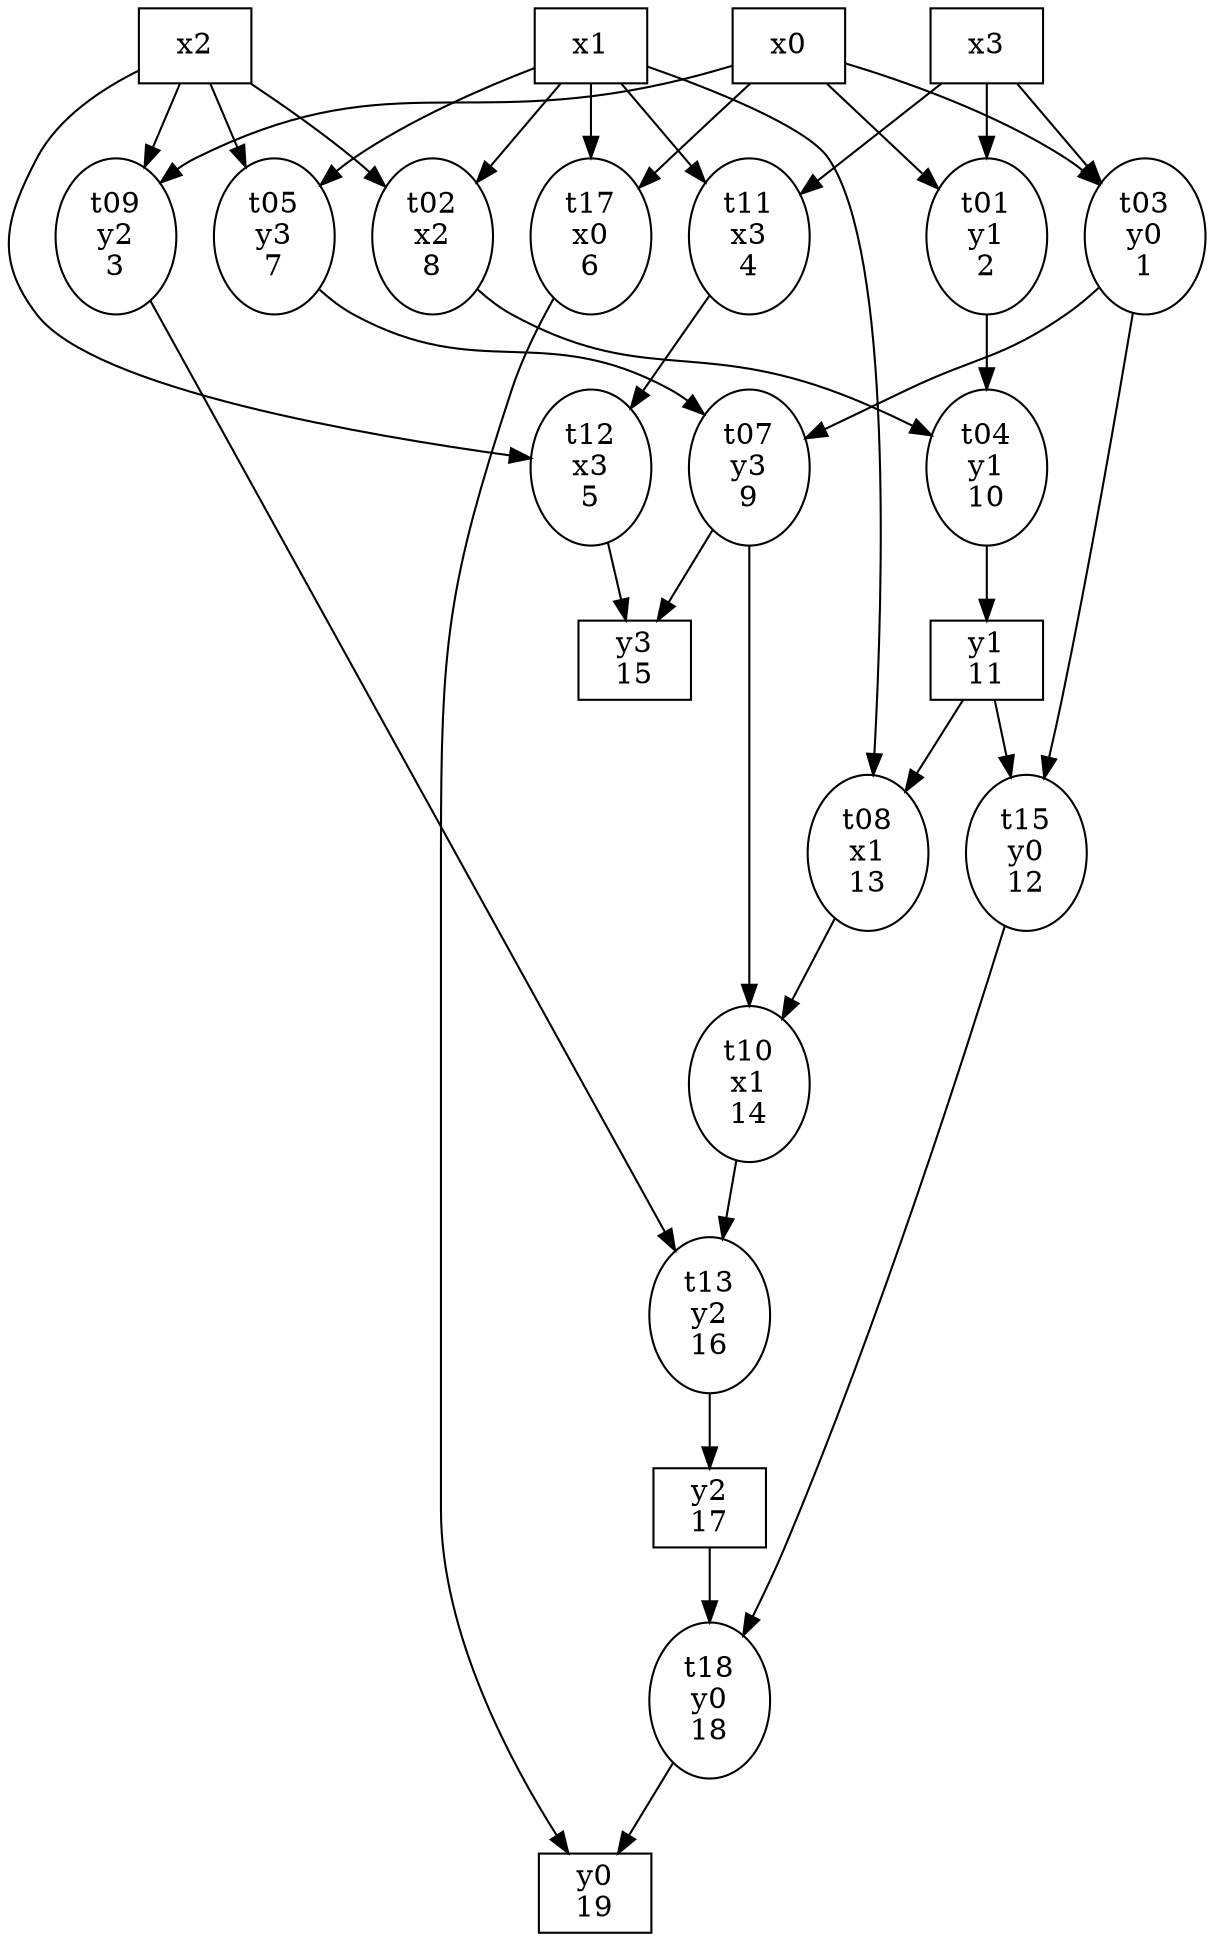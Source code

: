strict digraph sbox6 {
  x0 [shape=box];
  x1 [shape=box];
  x2 [shape=box];
  x3 [shape=box];

  t03 [label="\N\ny0\n1"];
  t01 [label="\N\ny1\n2"];
  t09 [label="\N\ny2\n3"];
  t11 [label="\N\nx3\n4"];
  t12 [label="\N\nx3\n5"];
  t17 [label="\N\nx0\n6"];
  t05 [label="\N\ny3\n7"];
  t02 [label="\N\nx2\n8"];
  t07 [label="\N\ny3\n9"];
  t04 [label="\N\ny1\n10"];
  y1  [label="\N\n11", shape=box];
  t15 [label="\N\ny0\n12"];
  t08 [label="\N\nx1\n13"];
  t10 [label="\N\nx1\n14"];
  y3  [label="\N\n15", shape=box];
  t13 [label="\N\ny2\n16"];
  y2  [label="\N\n17", shape=box];
  t18 [label="\N\ny0\n18"];
  y0  [label="\N\n19", shape=box];

  x0  -> t01; x3  -> t01;  // t01 = x0  & x3;
  x1  -> t02; x2  -> t02;  // t02 = x1  ^ x2;
  x0  -> t03; x3  -> t03;  // t03 = x0  ^ x3;
  t01 -> t04; t02 -> t04;  // t04 = t01 ^ t02;
  x1  -> t05; x2  -> t05;  // t05 = x1  | x2;
  t04 -> y1;               // y1  =     ~ t04;
  t03 -> t07; t05 -> t07;  // t07 = t03 & t05;
  x1  -> t08; y1  -> t08;  // t08 = x1  & y1;
  x0  -> t09; x2  -> t09;  // t09 = x0  | x2;
  t07 -> t10; t08 -> t10;  // t10 = t07 ^ t08;
  x1  -> t11; x3  -> t11;  // t11 = x1  | x3;
  x2  -> t12; t11 -> t12;  // t12 = x2  ^ t11;
  t09 -> t13; t10 -> t13;  // t13 = t09 ^ t10;
  t13 -> y2;               // y2  =     ~ t13;
  y1  -> t15; t03 -> t15;  // t15 = y1  & t03;
  t12 -> y3;  t07 -> y3;   // y3  = t12 ^ t07;
  x0  -> t17; x1  -> t17;  // t17 = x0  ^ x1;
  y2  -> t18; t15 -> t18;  // t18 = y2  ^ t15;
  t17 -> y0;  t18 -> y0;   // y0  = t17 ^ t18;
}
